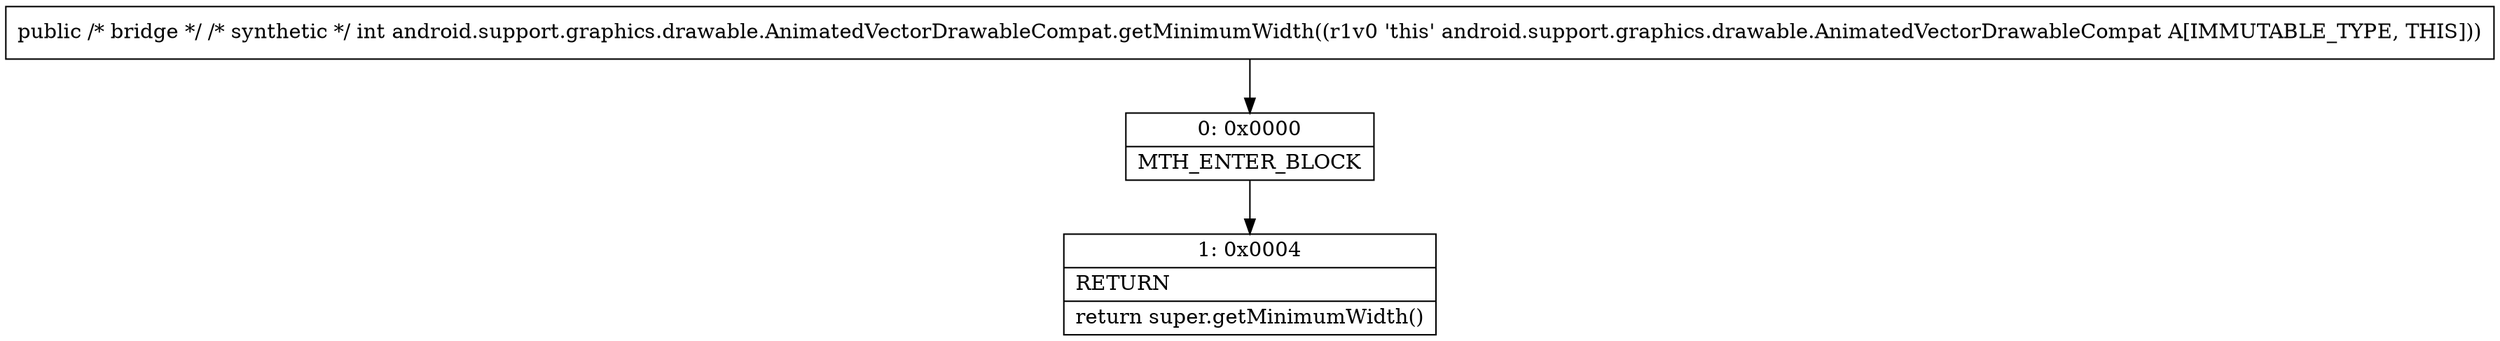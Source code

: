 digraph "CFG forandroid.support.graphics.drawable.AnimatedVectorDrawableCompat.getMinimumWidth()I" {
Node_0 [shape=record,label="{0\:\ 0x0000|MTH_ENTER_BLOCK\l}"];
Node_1 [shape=record,label="{1\:\ 0x0004|RETURN\l|return super.getMinimumWidth()\l}"];
MethodNode[shape=record,label="{public \/* bridge *\/ \/* synthetic *\/ int android.support.graphics.drawable.AnimatedVectorDrawableCompat.getMinimumWidth((r1v0 'this' android.support.graphics.drawable.AnimatedVectorDrawableCompat A[IMMUTABLE_TYPE, THIS])) }"];
MethodNode -> Node_0;
Node_0 -> Node_1;
}

